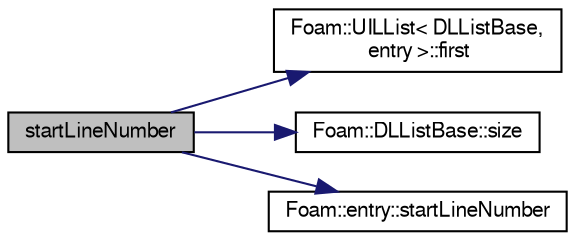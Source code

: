 digraph "startLineNumber"
{
  bgcolor="transparent";
  edge [fontname="FreeSans",fontsize="10",labelfontname="FreeSans",labelfontsize="10"];
  node [fontname="FreeSans",fontsize="10",shape=record];
  rankdir="LR";
  Node4599 [label="startLineNumber",height=0.2,width=0.4,color="black", fillcolor="grey75", style="filled", fontcolor="black"];
  Node4599 -> Node4600 [color="midnightblue",fontsize="10",style="solid",fontname="FreeSans"];
  Node4600 [label="Foam::UILList\< DLListBase,\l entry \>::first",height=0.2,width=0.4,color="black",URL="$a25790.html#a68d6e164af407a653651666f97425150",tooltip="Return the first entry. "];
  Node4599 -> Node4601 [color="midnightblue",fontsize="10",style="solid",fontname="FreeSans"];
  Node4601 [label="Foam::DLListBase::size",height=0.2,width=0.4,color="black",URL="$a25806.html#a47b3bf30da1eb3ab8076b5fbe00e0494",tooltip="Return number of elements in list. "];
  Node4599 -> Node4602 [color="midnightblue",fontsize="10",style="solid",fontname="FreeSans"];
  Node4602 [label="Foam::entry::startLineNumber",height=0.2,width=0.4,color="black",URL="$a26022.html#a6afcf7ec0671b1957daa2b8ac262ff57",tooltip="Return line number of first token in dictionary. "];
}
